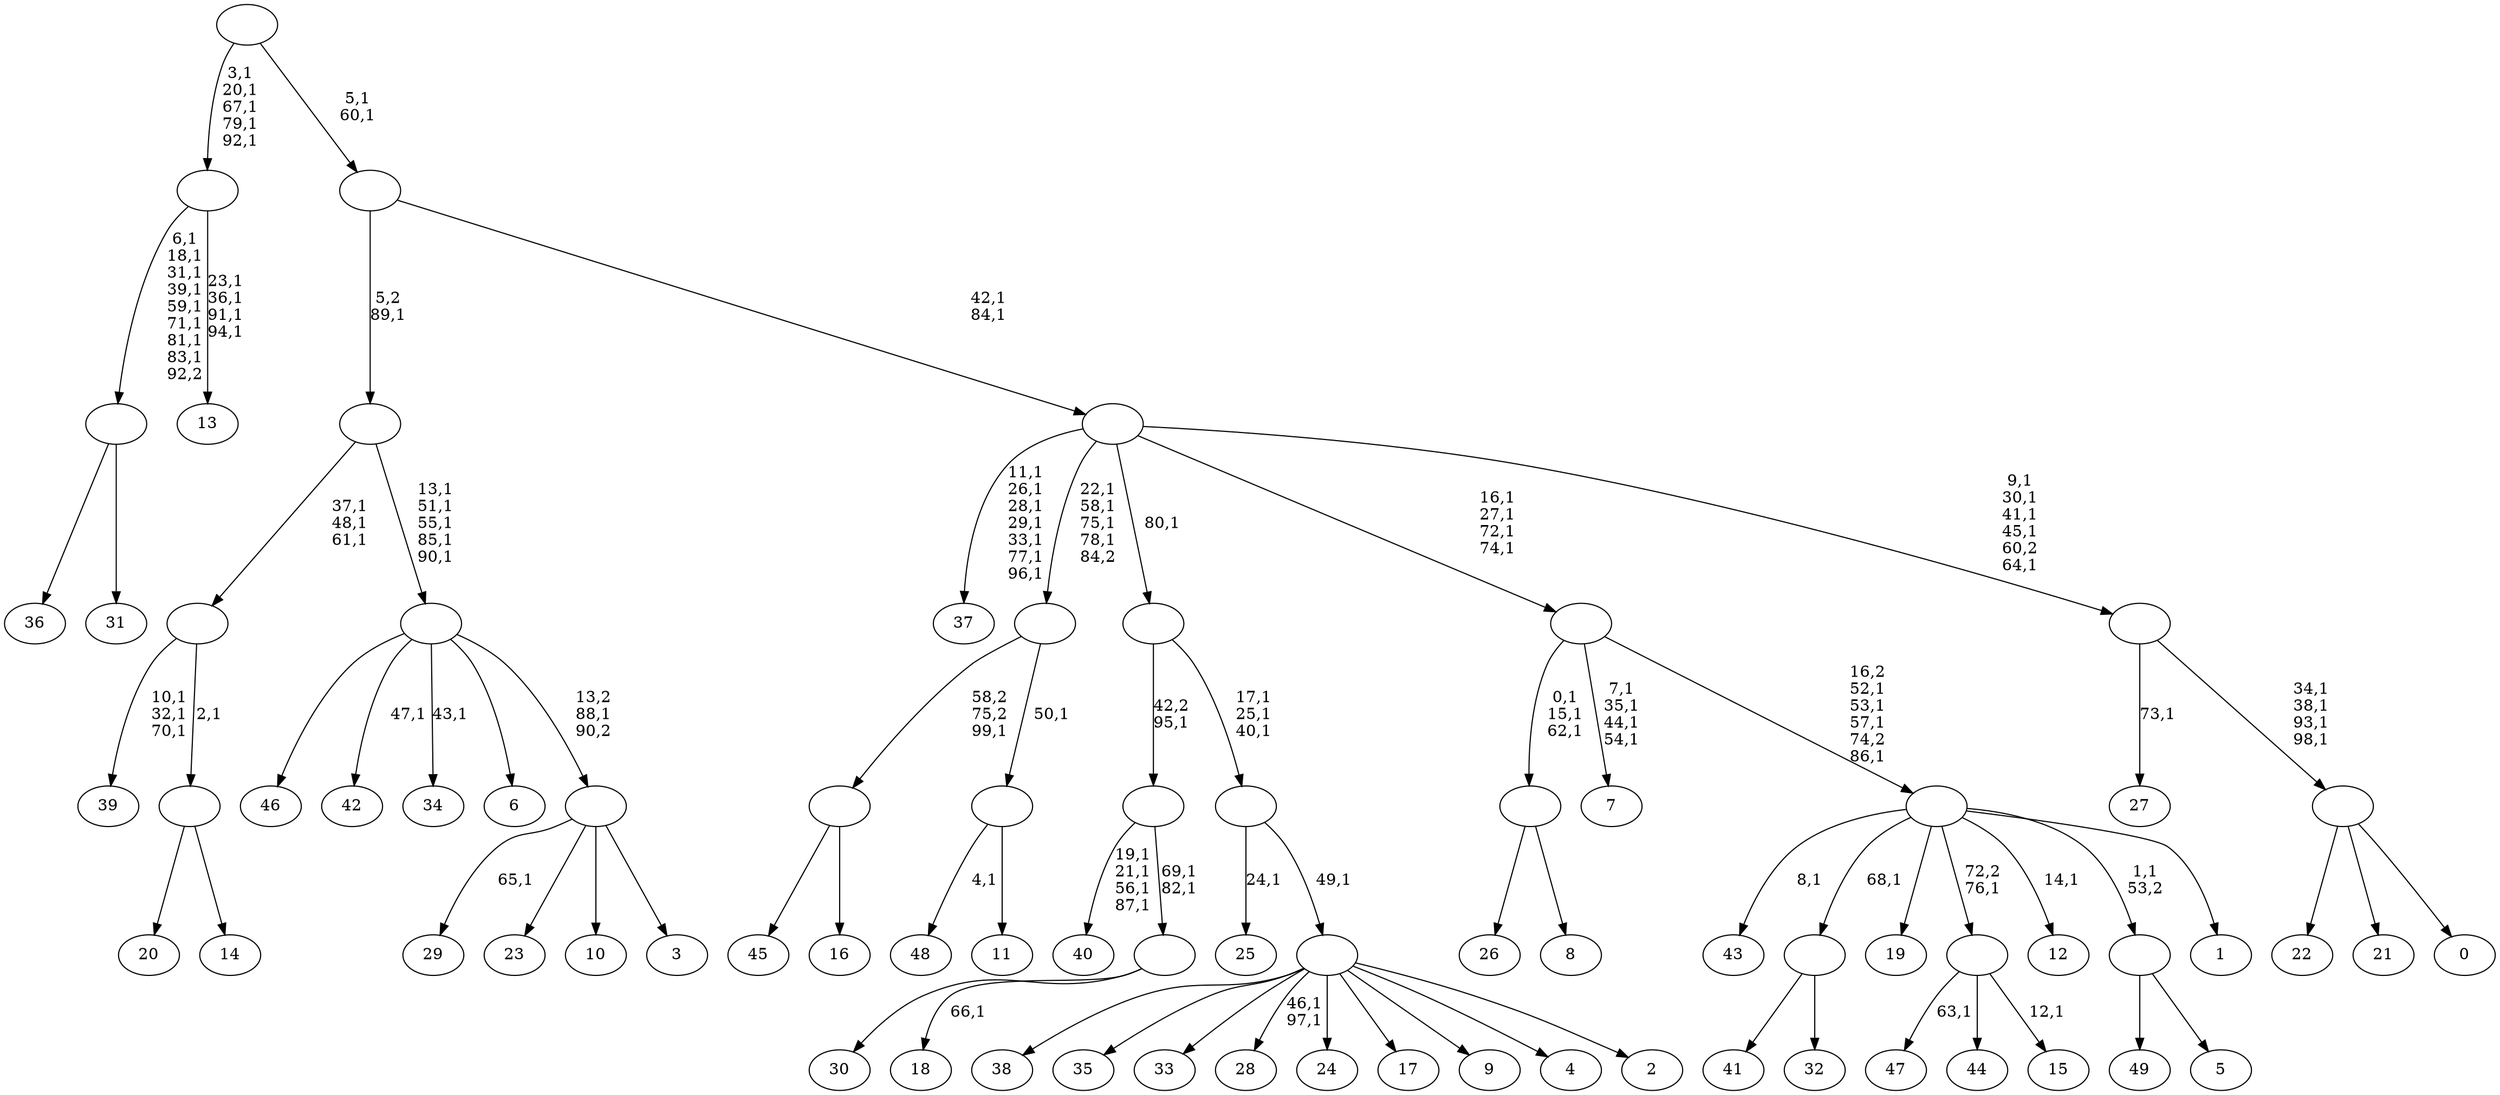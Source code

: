 digraph T {
	150 [label="49"]
	149 [label="48"]
	147 [label="47"]
	145 [label="46"]
	144 [label="45"]
	143 [label="44"]
	142 [label="43"]
	140 [label="42"]
	138 [label="41"]
	137 [label="40"]
	132 [label="39"]
	128 [label="38"]
	127 [label="37"]
	119 [label="36"]
	118 [label="35"]
	117 [label="34"]
	115 [label="33"]
	114 [label="32"]
	113 [label=""]
	112 [label="31"]
	111 [label=""]
	103 [label="30"]
	102 [label="29"]
	100 [label="28"]
	97 [label="27"]
	95 [label="26"]
	94 [label="25"]
	92 [label="24"]
	91 [label="23"]
	90 [label="22"]
	89 [label="21"]
	88 [label="20"]
	87 [label="19"]
	86 [label="18"]
	84 [label=""]
	82 [label=""]
	81 [label="17"]
	80 [label="16"]
	79 [label=""]
	78 [label="15"]
	76 [label=""]
	75 [label="14"]
	74 [label=""]
	73 [label=""]
	70 [label="13"]
	65 [label=""]
	60 [label="12"]
	58 [label="11"]
	57 [label=""]
	56 [label=""]
	52 [label="10"]
	51 [label="9"]
	50 [label="8"]
	49 [label=""]
	46 [label="7"]
	41 [label="6"]
	40 [label="5"]
	39 [label=""]
	38 [label="4"]
	37 [label="3"]
	36 [label=""]
	35 [label=""]
	30 [label=""]
	29 [label="2"]
	28 [label=""]
	27 [label=""]
	24 [label=""]
	23 [label="1"]
	22 [label=""]
	18 [label=""]
	14 [label="0"]
	13 [label=""]
	9 [label=""]
	4 [label=""]
	2 [label=""]
	0 [label=""]
	113 -> 138 [label=""]
	113 -> 114 [label=""]
	111 -> 119 [label=""]
	111 -> 112 [label=""]
	84 -> 86 [label="66,1"]
	84 -> 103 [label=""]
	82 -> 84 [label="69,1\n82,1"]
	82 -> 137 [label="19,1\n21,1\n56,1\n87,1"]
	79 -> 144 [label=""]
	79 -> 80 [label=""]
	76 -> 78 [label="12,1"]
	76 -> 147 [label="63,1"]
	76 -> 143 [label=""]
	74 -> 88 [label=""]
	74 -> 75 [label=""]
	73 -> 132 [label="10,1\n32,1\n70,1"]
	73 -> 74 [label="2,1"]
	65 -> 70 [label="23,1\n36,1\n91,1\n94,1"]
	65 -> 111 [label="6,1\n18,1\n31,1\n39,1\n59,1\n71,1\n81,1\n83,1\n92,2"]
	57 -> 149 [label="4,1"]
	57 -> 58 [label=""]
	56 -> 79 [label="58,2\n75,2\n99,1"]
	56 -> 57 [label="50,1"]
	49 -> 95 [label=""]
	49 -> 50 [label=""]
	39 -> 150 [label=""]
	39 -> 40 [label=""]
	36 -> 102 [label="65,1"]
	36 -> 91 [label=""]
	36 -> 52 [label=""]
	36 -> 37 [label=""]
	35 -> 117 [label="43,1"]
	35 -> 140 [label="47,1"]
	35 -> 145 [label=""]
	35 -> 41 [label=""]
	35 -> 36 [label="13,2\n88,1\n90,2"]
	30 -> 35 [label="13,1\n51,1\n55,1\n85,1\n90,1"]
	30 -> 73 [label="37,1\n48,1\n61,1"]
	28 -> 100 [label="46,1\n97,1"]
	28 -> 128 [label=""]
	28 -> 118 [label=""]
	28 -> 115 [label=""]
	28 -> 92 [label=""]
	28 -> 81 [label=""]
	28 -> 51 [label=""]
	28 -> 38 [label=""]
	28 -> 29 [label=""]
	27 -> 94 [label="24,1"]
	27 -> 28 [label="49,1"]
	24 -> 27 [label="17,1\n25,1\n40,1"]
	24 -> 82 [label="42,2\n95,1"]
	22 -> 60 [label="14,1"]
	22 -> 142 [label="8,1"]
	22 -> 113 [label="68,1"]
	22 -> 87 [label=""]
	22 -> 76 [label="72,2\n76,1"]
	22 -> 39 [label="1,1\n53,2"]
	22 -> 23 [label=""]
	18 -> 22 [label="16,2\n52,1\n53,1\n57,1\n74,2\n86,1"]
	18 -> 46 [label="7,1\n35,1\n44,1\n54,1"]
	18 -> 49 [label="0,1\n15,1\n62,1"]
	13 -> 90 [label=""]
	13 -> 89 [label=""]
	13 -> 14 [label=""]
	9 -> 13 [label="34,1\n38,1\n93,1\n98,1"]
	9 -> 97 [label="73,1"]
	4 -> 9 [label="9,1\n30,1\n41,1\n45,1\n60,2\n64,1"]
	4 -> 18 [label="16,1\n27,1\n72,1\n74,1"]
	4 -> 56 [label="22,1\n58,1\n75,1\n78,1\n84,2"]
	4 -> 127 [label="11,1\n26,1\n28,1\n29,1\n33,1\n77,1\n96,1"]
	4 -> 24 [label="80,1"]
	2 -> 4 [label="42,1\n84,1"]
	2 -> 30 [label="5,2\n89,1"]
	0 -> 2 [label="5,1\n60,1"]
	0 -> 65 [label="3,1\n20,1\n67,1\n79,1\n92,1"]
}
